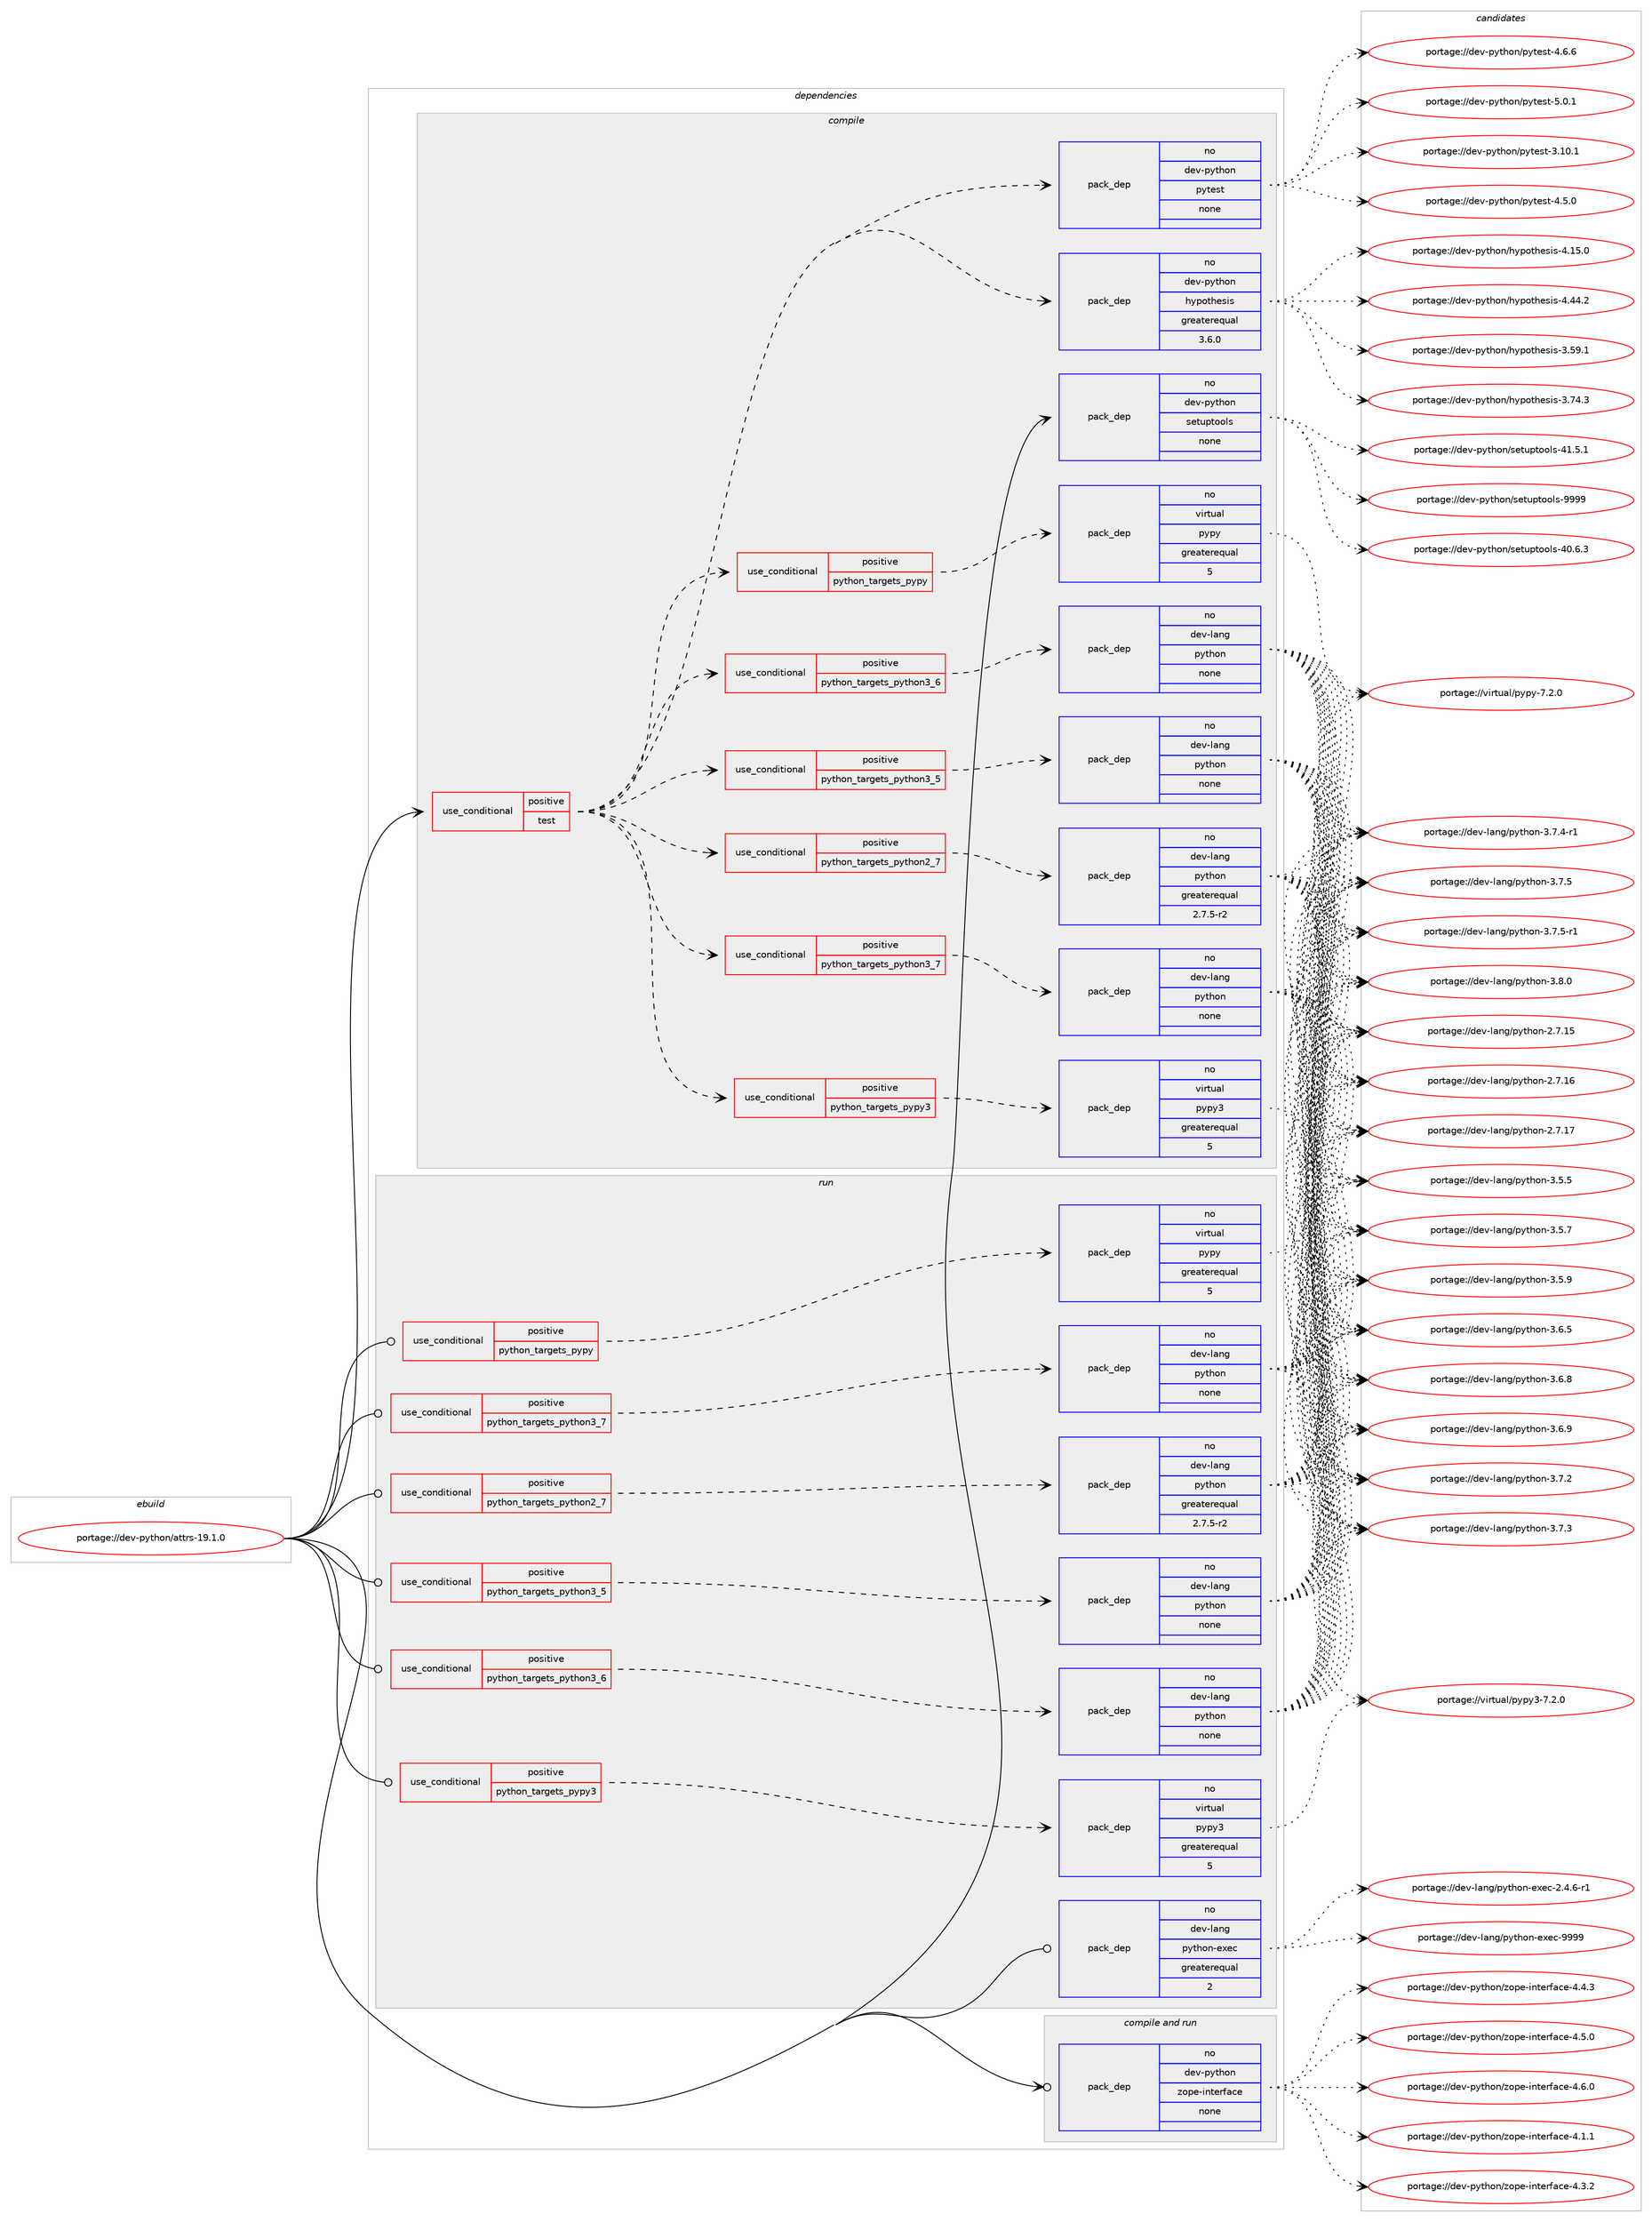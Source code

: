 digraph prolog {

# *************
# Graph options
# *************

newrank=true;
concentrate=true;
compound=true;
graph [rankdir=LR,fontname=Helvetica,fontsize=10,ranksep=1.5];#, ranksep=2.5, nodesep=0.2];
edge  [arrowhead=vee];
node  [fontname=Helvetica,fontsize=10];

# **********
# The ebuild
# **********

subgraph cluster_leftcol {
color=gray;
rank=same;
label=<<i>ebuild</i>>;
id [label="portage://dev-python/attrs-19.1.0", color=red, width=4, href="../dev-python/attrs-19.1.0.svg"];
}

# ****************
# The dependencies
# ****************

subgraph cluster_midcol {
color=gray;
label=<<i>dependencies</i>>;
subgraph cluster_compile {
fillcolor="#eeeeee";
style=filled;
label=<<i>compile</i>>;
subgraph cond25778 {
dependency130308 [label=<<TABLE BORDER="0" CELLBORDER="1" CELLSPACING="0" CELLPADDING="4"><TR><TD ROWSPAN="3" CELLPADDING="10">use_conditional</TD></TR><TR><TD>positive</TD></TR><TR><TD>test</TD></TR></TABLE>>, shape=none, color=red];
subgraph cond25779 {
dependency130309 [label=<<TABLE BORDER="0" CELLBORDER="1" CELLSPACING="0" CELLPADDING="4"><TR><TD ROWSPAN="3" CELLPADDING="10">use_conditional</TD></TR><TR><TD>positive</TD></TR><TR><TD>python_targets_pypy</TD></TR></TABLE>>, shape=none, color=red];
subgraph pack101225 {
dependency130310 [label=<<TABLE BORDER="0" CELLBORDER="1" CELLSPACING="0" CELLPADDING="4" WIDTH="220"><TR><TD ROWSPAN="6" CELLPADDING="30">pack_dep</TD></TR><TR><TD WIDTH="110">no</TD></TR><TR><TD>virtual</TD></TR><TR><TD>pypy</TD></TR><TR><TD>greaterequal</TD></TR><TR><TD>5</TD></TR></TABLE>>, shape=none, color=blue];
}
dependency130309:e -> dependency130310:w [weight=20,style="dashed",arrowhead="vee"];
}
dependency130308:e -> dependency130309:w [weight=20,style="dashed",arrowhead="vee"];
subgraph cond25780 {
dependency130311 [label=<<TABLE BORDER="0" CELLBORDER="1" CELLSPACING="0" CELLPADDING="4"><TR><TD ROWSPAN="3" CELLPADDING="10">use_conditional</TD></TR><TR><TD>positive</TD></TR><TR><TD>python_targets_pypy3</TD></TR></TABLE>>, shape=none, color=red];
subgraph pack101226 {
dependency130312 [label=<<TABLE BORDER="0" CELLBORDER="1" CELLSPACING="0" CELLPADDING="4" WIDTH="220"><TR><TD ROWSPAN="6" CELLPADDING="30">pack_dep</TD></TR><TR><TD WIDTH="110">no</TD></TR><TR><TD>virtual</TD></TR><TR><TD>pypy3</TD></TR><TR><TD>greaterequal</TD></TR><TR><TD>5</TD></TR></TABLE>>, shape=none, color=blue];
}
dependency130311:e -> dependency130312:w [weight=20,style="dashed",arrowhead="vee"];
}
dependency130308:e -> dependency130311:w [weight=20,style="dashed",arrowhead="vee"];
subgraph cond25781 {
dependency130313 [label=<<TABLE BORDER="0" CELLBORDER="1" CELLSPACING="0" CELLPADDING="4"><TR><TD ROWSPAN="3" CELLPADDING="10">use_conditional</TD></TR><TR><TD>positive</TD></TR><TR><TD>python_targets_python2_7</TD></TR></TABLE>>, shape=none, color=red];
subgraph pack101227 {
dependency130314 [label=<<TABLE BORDER="0" CELLBORDER="1" CELLSPACING="0" CELLPADDING="4" WIDTH="220"><TR><TD ROWSPAN="6" CELLPADDING="30">pack_dep</TD></TR><TR><TD WIDTH="110">no</TD></TR><TR><TD>dev-lang</TD></TR><TR><TD>python</TD></TR><TR><TD>greaterequal</TD></TR><TR><TD>2.7.5-r2</TD></TR></TABLE>>, shape=none, color=blue];
}
dependency130313:e -> dependency130314:w [weight=20,style="dashed",arrowhead="vee"];
}
dependency130308:e -> dependency130313:w [weight=20,style="dashed",arrowhead="vee"];
subgraph cond25782 {
dependency130315 [label=<<TABLE BORDER="0" CELLBORDER="1" CELLSPACING="0" CELLPADDING="4"><TR><TD ROWSPAN="3" CELLPADDING="10">use_conditional</TD></TR><TR><TD>positive</TD></TR><TR><TD>python_targets_python3_5</TD></TR></TABLE>>, shape=none, color=red];
subgraph pack101228 {
dependency130316 [label=<<TABLE BORDER="0" CELLBORDER="1" CELLSPACING="0" CELLPADDING="4" WIDTH="220"><TR><TD ROWSPAN="6" CELLPADDING="30">pack_dep</TD></TR><TR><TD WIDTH="110">no</TD></TR><TR><TD>dev-lang</TD></TR><TR><TD>python</TD></TR><TR><TD>none</TD></TR><TR><TD></TD></TR></TABLE>>, shape=none, color=blue];
}
dependency130315:e -> dependency130316:w [weight=20,style="dashed",arrowhead="vee"];
}
dependency130308:e -> dependency130315:w [weight=20,style="dashed",arrowhead="vee"];
subgraph cond25783 {
dependency130317 [label=<<TABLE BORDER="0" CELLBORDER="1" CELLSPACING="0" CELLPADDING="4"><TR><TD ROWSPAN="3" CELLPADDING="10">use_conditional</TD></TR><TR><TD>positive</TD></TR><TR><TD>python_targets_python3_6</TD></TR></TABLE>>, shape=none, color=red];
subgraph pack101229 {
dependency130318 [label=<<TABLE BORDER="0" CELLBORDER="1" CELLSPACING="0" CELLPADDING="4" WIDTH="220"><TR><TD ROWSPAN="6" CELLPADDING="30">pack_dep</TD></TR><TR><TD WIDTH="110">no</TD></TR><TR><TD>dev-lang</TD></TR><TR><TD>python</TD></TR><TR><TD>none</TD></TR><TR><TD></TD></TR></TABLE>>, shape=none, color=blue];
}
dependency130317:e -> dependency130318:w [weight=20,style="dashed",arrowhead="vee"];
}
dependency130308:e -> dependency130317:w [weight=20,style="dashed",arrowhead="vee"];
subgraph cond25784 {
dependency130319 [label=<<TABLE BORDER="0" CELLBORDER="1" CELLSPACING="0" CELLPADDING="4"><TR><TD ROWSPAN="3" CELLPADDING="10">use_conditional</TD></TR><TR><TD>positive</TD></TR><TR><TD>python_targets_python3_7</TD></TR></TABLE>>, shape=none, color=red];
subgraph pack101230 {
dependency130320 [label=<<TABLE BORDER="0" CELLBORDER="1" CELLSPACING="0" CELLPADDING="4" WIDTH="220"><TR><TD ROWSPAN="6" CELLPADDING="30">pack_dep</TD></TR><TR><TD WIDTH="110">no</TD></TR><TR><TD>dev-lang</TD></TR><TR><TD>python</TD></TR><TR><TD>none</TD></TR><TR><TD></TD></TR></TABLE>>, shape=none, color=blue];
}
dependency130319:e -> dependency130320:w [weight=20,style="dashed",arrowhead="vee"];
}
dependency130308:e -> dependency130319:w [weight=20,style="dashed",arrowhead="vee"];
subgraph pack101231 {
dependency130321 [label=<<TABLE BORDER="0" CELLBORDER="1" CELLSPACING="0" CELLPADDING="4" WIDTH="220"><TR><TD ROWSPAN="6" CELLPADDING="30">pack_dep</TD></TR><TR><TD WIDTH="110">no</TD></TR><TR><TD>dev-python</TD></TR><TR><TD>hypothesis</TD></TR><TR><TD>greaterequal</TD></TR><TR><TD>3.6.0</TD></TR></TABLE>>, shape=none, color=blue];
}
dependency130308:e -> dependency130321:w [weight=20,style="dashed",arrowhead="vee"];
subgraph pack101232 {
dependency130322 [label=<<TABLE BORDER="0" CELLBORDER="1" CELLSPACING="0" CELLPADDING="4" WIDTH="220"><TR><TD ROWSPAN="6" CELLPADDING="30">pack_dep</TD></TR><TR><TD WIDTH="110">no</TD></TR><TR><TD>dev-python</TD></TR><TR><TD>pytest</TD></TR><TR><TD>none</TD></TR><TR><TD></TD></TR></TABLE>>, shape=none, color=blue];
}
dependency130308:e -> dependency130322:w [weight=20,style="dashed",arrowhead="vee"];
}
id:e -> dependency130308:w [weight=20,style="solid",arrowhead="vee"];
subgraph pack101233 {
dependency130323 [label=<<TABLE BORDER="0" CELLBORDER="1" CELLSPACING="0" CELLPADDING="4" WIDTH="220"><TR><TD ROWSPAN="6" CELLPADDING="30">pack_dep</TD></TR><TR><TD WIDTH="110">no</TD></TR><TR><TD>dev-python</TD></TR><TR><TD>setuptools</TD></TR><TR><TD>none</TD></TR><TR><TD></TD></TR></TABLE>>, shape=none, color=blue];
}
id:e -> dependency130323:w [weight=20,style="solid",arrowhead="vee"];
}
subgraph cluster_compileandrun {
fillcolor="#eeeeee";
style=filled;
label=<<i>compile and run</i>>;
subgraph pack101234 {
dependency130324 [label=<<TABLE BORDER="0" CELLBORDER="1" CELLSPACING="0" CELLPADDING="4" WIDTH="220"><TR><TD ROWSPAN="6" CELLPADDING="30">pack_dep</TD></TR><TR><TD WIDTH="110">no</TD></TR><TR><TD>dev-python</TD></TR><TR><TD>zope-interface</TD></TR><TR><TD>none</TD></TR><TR><TD></TD></TR></TABLE>>, shape=none, color=blue];
}
id:e -> dependency130324:w [weight=20,style="solid",arrowhead="odotvee"];
}
subgraph cluster_run {
fillcolor="#eeeeee";
style=filled;
label=<<i>run</i>>;
subgraph cond25785 {
dependency130325 [label=<<TABLE BORDER="0" CELLBORDER="1" CELLSPACING="0" CELLPADDING="4"><TR><TD ROWSPAN="3" CELLPADDING="10">use_conditional</TD></TR><TR><TD>positive</TD></TR><TR><TD>python_targets_pypy</TD></TR></TABLE>>, shape=none, color=red];
subgraph pack101235 {
dependency130326 [label=<<TABLE BORDER="0" CELLBORDER="1" CELLSPACING="0" CELLPADDING="4" WIDTH="220"><TR><TD ROWSPAN="6" CELLPADDING="30">pack_dep</TD></TR><TR><TD WIDTH="110">no</TD></TR><TR><TD>virtual</TD></TR><TR><TD>pypy</TD></TR><TR><TD>greaterequal</TD></TR><TR><TD>5</TD></TR></TABLE>>, shape=none, color=blue];
}
dependency130325:e -> dependency130326:w [weight=20,style="dashed",arrowhead="vee"];
}
id:e -> dependency130325:w [weight=20,style="solid",arrowhead="odot"];
subgraph cond25786 {
dependency130327 [label=<<TABLE BORDER="0" CELLBORDER="1" CELLSPACING="0" CELLPADDING="4"><TR><TD ROWSPAN="3" CELLPADDING="10">use_conditional</TD></TR><TR><TD>positive</TD></TR><TR><TD>python_targets_pypy3</TD></TR></TABLE>>, shape=none, color=red];
subgraph pack101236 {
dependency130328 [label=<<TABLE BORDER="0" CELLBORDER="1" CELLSPACING="0" CELLPADDING="4" WIDTH="220"><TR><TD ROWSPAN="6" CELLPADDING="30">pack_dep</TD></TR><TR><TD WIDTH="110">no</TD></TR><TR><TD>virtual</TD></TR><TR><TD>pypy3</TD></TR><TR><TD>greaterequal</TD></TR><TR><TD>5</TD></TR></TABLE>>, shape=none, color=blue];
}
dependency130327:e -> dependency130328:w [weight=20,style="dashed",arrowhead="vee"];
}
id:e -> dependency130327:w [weight=20,style="solid",arrowhead="odot"];
subgraph cond25787 {
dependency130329 [label=<<TABLE BORDER="0" CELLBORDER="1" CELLSPACING="0" CELLPADDING="4"><TR><TD ROWSPAN="3" CELLPADDING="10">use_conditional</TD></TR><TR><TD>positive</TD></TR><TR><TD>python_targets_python2_7</TD></TR></TABLE>>, shape=none, color=red];
subgraph pack101237 {
dependency130330 [label=<<TABLE BORDER="0" CELLBORDER="1" CELLSPACING="0" CELLPADDING="4" WIDTH="220"><TR><TD ROWSPAN="6" CELLPADDING="30">pack_dep</TD></TR><TR><TD WIDTH="110">no</TD></TR><TR><TD>dev-lang</TD></TR><TR><TD>python</TD></TR><TR><TD>greaterequal</TD></TR><TR><TD>2.7.5-r2</TD></TR></TABLE>>, shape=none, color=blue];
}
dependency130329:e -> dependency130330:w [weight=20,style="dashed",arrowhead="vee"];
}
id:e -> dependency130329:w [weight=20,style="solid",arrowhead="odot"];
subgraph cond25788 {
dependency130331 [label=<<TABLE BORDER="0" CELLBORDER="1" CELLSPACING="0" CELLPADDING="4"><TR><TD ROWSPAN="3" CELLPADDING="10">use_conditional</TD></TR><TR><TD>positive</TD></TR><TR><TD>python_targets_python3_5</TD></TR></TABLE>>, shape=none, color=red];
subgraph pack101238 {
dependency130332 [label=<<TABLE BORDER="0" CELLBORDER="1" CELLSPACING="0" CELLPADDING="4" WIDTH="220"><TR><TD ROWSPAN="6" CELLPADDING="30">pack_dep</TD></TR><TR><TD WIDTH="110">no</TD></TR><TR><TD>dev-lang</TD></TR><TR><TD>python</TD></TR><TR><TD>none</TD></TR><TR><TD></TD></TR></TABLE>>, shape=none, color=blue];
}
dependency130331:e -> dependency130332:w [weight=20,style="dashed",arrowhead="vee"];
}
id:e -> dependency130331:w [weight=20,style="solid",arrowhead="odot"];
subgraph cond25789 {
dependency130333 [label=<<TABLE BORDER="0" CELLBORDER="1" CELLSPACING="0" CELLPADDING="4"><TR><TD ROWSPAN="3" CELLPADDING="10">use_conditional</TD></TR><TR><TD>positive</TD></TR><TR><TD>python_targets_python3_6</TD></TR></TABLE>>, shape=none, color=red];
subgraph pack101239 {
dependency130334 [label=<<TABLE BORDER="0" CELLBORDER="1" CELLSPACING="0" CELLPADDING="4" WIDTH="220"><TR><TD ROWSPAN="6" CELLPADDING="30">pack_dep</TD></TR><TR><TD WIDTH="110">no</TD></TR><TR><TD>dev-lang</TD></TR><TR><TD>python</TD></TR><TR><TD>none</TD></TR><TR><TD></TD></TR></TABLE>>, shape=none, color=blue];
}
dependency130333:e -> dependency130334:w [weight=20,style="dashed",arrowhead="vee"];
}
id:e -> dependency130333:w [weight=20,style="solid",arrowhead="odot"];
subgraph cond25790 {
dependency130335 [label=<<TABLE BORDER="0" CELLBORDER="1" CELLSPACING="0" CELLPADDING="4"><TR><TD ROWSPAN="3" CELLPADDING="10">use_conditional</TD></TR><TR><TD>positive</TD></TR><TR><TD>python_targets_python3_7</TD></TR></TABLE>>, shape=none, color=red];
subgraph pack101240 {
dependency130336 [label=<<TABLE BORDER="0" CELLBORDER="1" CELLSPACING="0" CELLPADDING="4" WIDTH="220"><TR><TD ROWSPAN="6" CELLPADDING="30">pack_dep</TD></TR><TR><TD WIDTH="110">no</TD></TR><TR><TD>dev-lang</TD></TR><TR><TD>python</TD></TR><TR><TD>none</TD></TR><TR><TD></TD></TR></TABLE>>, shape=none, color=blue];
}
dependency130335:e -> dependency130336:w [weight=20,style="dashed",arrowhead="vee"];
}
id:e -> dependency130335:w [weight=20,style="solid",arrowhead="odot"];
subgraph pack101241 {
dependency130337 [label=<<TABLE BORDER="0" CELLBORDER="1" CELLSPACING="0" CELLPADDING="4" WIDTH="220"><TR><TD ROWSPAN="6" CELLPADDING="30">pack_dep</TD></TR><TR><TD WIDTH="110">no</TD></TR><TR><TD>dev-lang</TD></TR><TR><TD>python-exec</TD></TR><TR><TD>greaterequal</TD></TR><TR><TD>2</TD></TR></TABLE>>, shape=none, color=blue];
}
id:e -> dependency130337:w [weight=20,style="solid",arrowhead="odot"];
}
}

# **************
# The candidates
# **************

subgraph cluster_choices {
rank=same;
color=gray;
label=<<i>candidates</i>>;

subgraph choice101225 {
color=black;
nodesep=1;
choiceportage1181051141161179710847112121112121455546504648 [label="portage://virtual/pypy-7.2.0", color=red, width=4,href="../virtual/pypy-7.2.0.svg"];
dependency130310:e -> choiceportage1181051141161179710847112121112121455546504648:w [style=dotted,weight="100"];
}
subgraph choice101226 {
color=black;
nodesep=1;
choiceportage118105114116117971084711212111212151455546504648 [label="portage://virtual/pypy3-7.2.0", color=red, width=4,href="../virtual/pypy3-7.2.0.svg"];
dependency130312:e -> choiceportage118105114116117971084711212111212151455546504648:w [style=dotted,weight="100"];
}
subgraph choice101227 {
color=black;
nodesep=1;
choiceportage10010111845108971101034711212111610411111045504655464953 [label="portage://dev-lang/python-2.7.15", color=red, width=4,href="../dev-lang/python-2.7.15.svg"];
choiceportage10010111845108971101034711212111610411111045504655464954 [label="portage://dev-lang/python-2.7.16", color=red, width=4,href="../dev-lang/python-2.7.16.svg"];
choiceportage10010111845108971101034711212111610411111045504655464955 [label="portage://dev-lang/python-2.7.17", color=red, width=4,href="../dev-lang/python-2.7.17.svg"];
choiceportage100101118451089711010347112121116104111110455146534653 [label="portage://dev-lang/python-3.5.5", color=red, width=4,href="../dev-lang/python-3.5.5.svg"];
choiceportage100101118451089711010347112121116104111110455146534655 [label="portage://dev-lang/python-3.5.7", color=red, width=4,href="../dev-lang/python-3.5.7.svg"];
choiceportage100101118451089711010347112121116104111110455146534657 [label="portage://dev-lang/python-3.5.9", color=red, width=4,href="../dev-lang/python-3.5.9.svg"];
choiceportage100101118451089711010347112121116104111110455146544653 [label="portage://dev-lang/python-3.6.5", color=red, width=4,href="../dev-lang/python-3.6.5.svg"];
choiceportage100101118451089711010347112121116104111110455146544656 [label="portage://dev-lang/python-3.6.8", color=red, width=4,href="../dev-lang/python-3.6.8.svg"];
choiceportage100101118451089711010347112121116104111110455146544657 [label="portage://dev-lang/python-3.6.9", color=red, width=4,href="../dev-lang/python-3.6.9.svg"];
choiceportage100101118451089711010347112121116104111110455146554650 [label="portage://dev-lang/python-3.7.2", color=red, width=4,href="../dev-lang/python-3.7.2.svg"];
choiceportage100101118451089711010347112121116104111110455146554651 [label="portage://dev-lang/python-3.7.3", color=red, width=4,href="../dev-lang/python-3.7.3.svg"];
choiceportage1001011184510897110103471121211161041111104551465546524511449 [label="portage://dev-lang/python-3.7.4-r1", color=red, width=4,href="../dev-lang/python-3.7.4-r1.svg"];
choiceportage100101118451089711010347112121116104111110455146554653 [label="portage://dev-lang/python-3.7.5", color=red, width=4,href="../dev-lang/python-3.7.5.svg"];
choiceportage1001011184510897110103471121211161041111104551465546534511449 [label="portage://dev-lang/python-3.7.5-r1", color=red, width=4,href="../dev-lang/python-3.7.5-r1.svg"];
choiceportage100101118451089711010347112121116104111110455146564648 [label="portage://dev-lang/python-3.8.0", color=red, width=4,href="../dev-lang/python-3.8.0.svg"];
dependency130314:e -> choiceportage10010111845108971101034711212111610411111045504655464953:w [style=dotted,weight="100"];
dependency130314:e -> choiceportage10010111845108971101034711212111610411111045504655464954:w [style=dotted,weight="100"];
dependency130314:e -> choiceportage10010111845108971101034711212111610411111045504655464955:w [style=dotted,weight="100"];
dependency130314:e -> choiceportage100101118451089711010347112121116104111110455146534653:w [style=dotted,weight="100"];
dependency130314:e -> choiceportage100101118451089711010347112121116104111110455146534655:w [style=dotted,weight="100"];
dependency130314:e -> choiceportage100101118451089711010347112121116104111110455146534657:w [style=dotted,weight="100"];
dependency130314:e -> choiceportage100101118451089711010347112121116104111110455146544653:w [style=dotted,weight="100"];
dependency130314:e -> choiceportage100101118451089711010347112121116104111110455146544656:w [style=dotted,weight="100"];
dependency130314:e -> choiceportage100101118451089711010347112121116104111110455146544657:w [style=dotted,weight="100"];
dependency130314:e -> choiceportage100101118451089711010347112121116104111110455146554650:w [style=dotted,weight="100"];
dependency130314:e -> choiceportage100101118451089711010347112121116104111110455146554651:w [style=dotted,weight="100"];
dependency130314:e -> choiceportage1001011184510897110103471121211161041111104551465546524511449:w [style=dotted,weight="100"];
dependency130314:e -> choiceportage100101118451089711010347112121116104111110455146554653:w [style=dotted,weight="100"];
dependency130314:e -> choiceportage1001011184510897110103471121211161041111104551465546534511449:w [style=dotted,weight="100"];
dependency130314:e -> choiceportage100101118451089711010347112121116104111110455146564648:w [style=dotted,weight="100"];
}
subgraph choice101228 {
color=black;
nodesep=1;
choiceportage10010111845108971101034711212111610411111045504655464953 [label="portage://dev-lang/python-2.7.15", color=red, width=4,href="../dev-lang/python-2.7.15.svg"];
choiceportage10010111845108971101034711212111610411111045504655464954 [label="portage://dev-lang/python-2.7.16", color=red, width=4,href="../dev-lang/python-2.7.16.svg"];
choiceportage10010111845108971101034711212111610411111045504655464955 [label="portage://dev-lang/python-2.7.17", color=red, width=4,href="../dev-lang/python-2.7.17.svg"];
choiceportage100101118451089711010347112121116104111110455146534653 [label="portage://dev-lang/python-3.5.5", color=red, width=4,href="../dev-lang/python-3.5.5.svg"];
choiceportage100101118451089711010347112121116104111110455146534655 [label="portage://dev-lang/python-3.5.7", color=red, width=4,href="../dev-lang/python-3.5.7.svg"];
choiceportage100101118451089711010347112121116104111110455146534657 [label="portage://dev-lang/python-3.5.9", color=red, width=4,href="../dev-lang/python-3.5.9.svg"];
choiceportage100101118451089711010347112121116104111110455146544653 [label="portage://dev-lang/python-3.6.5", color=red, width=4,href="../dev-lang/python-3.6.5.svg"];
choiceportage100101118451089711010347112121116104111110455146544656 [label="portage://dev-lang/python-3.6.8", color=red, width=4,href="../dev-lang/python-3.6.8.svg"];
choiceportage100101118451089711010347112121116104111110455146544657 [label="portage://dev-lang/python-3.6.9", color=red, width=4,href="../dev-lang/python-3.6.9.svg"];
choiceportage100101118451089711010347112121116104111110455146554650 [label="portage://dev-lang/python-3.7.2", color=red, width=4,href="../dev-lang/python-3.7.2.svg"];
choiceportage100101118451089711010347112121116104111110455146554651 [label="portage://dev-lang/python-3.7.3", color=red, width=4,href="../dev-lang/python-3.7.3.svg"];
choiceportage1001011184510897110103471121211161041111104551465546524511449 [label="portage://dev-lang/python-3.7.4-r1", color=red, width=4,href="../dev-lang/python-3.7.4-r1.svg"];
choiceportage100101118451089711010347112121116104111110455146554653 [label="portage://dev-lang/python-3.7.5", color=red, width=4,href="../dev-lang/python-3.7.5.svg"];
choiceportage1001011184510897110103471121211161041111104551465546534511449 [label="portage://dev-lang/python-3.7.5-r1", color=red, width=4,href="../dev-lang/python-3.7.5-r1.svg"];
choiceportage100101118451089711010347112121116104111110455146564648 [label="portage://dev-lang/python-3.8.0", color=red, width=4,href="../dev-lang/python-3.8.0.svg"];
dependency130316:e -> choiceportage10010111845108971101034711212111610411111045504655464953:w [style=dotted,weight="100"];
dependency130316:e -> choiceportage10010111845108971101034711212111610411111045504655464954:w [style=dotted,weight="100"];
dependency130316:e -> choiceportage10010111845108971101034711212111610411111045504655464955:w [style=dotted,weight="100"];
dependency130316:e -> choiceportage100101118451089711010347112121116104111110455146534653:w [style=dotted,weight="100"];
dependency130316:e -> choiceportage100101118451089711010347112121116104111110455146534655:w [style=dotted,weight="100"];
dependency130316:e -> choiceportage100101118451089711010347112121116104111110455146534657:w [style=dotted,weight="100"];
dependency130316:e -> choiceportage100101118451089711010347112121116104111110455146544653:w [style=dotted,weight="100"];
dependency130316:e -> choiceportage100101118451089711010347112121116104111110455146544656:w [style=dotted,weight="100"];
dependency130316:e -> choiceportage100101118451089711010347112121116104111110455146544657:w [style=dotted,weight="100"];
dependency130316:e -> choiceportage100101118451089711010347112121116104111110455146554650:w [style=dotted,weight="100"];
dependency130316:e -> choiceportage100101118451089711010347112121116104111110455146554651:w [style=dotted,weight="100"];
dependency130316:e -> choiceportage1001011184510897110103471121211161041111104551465546524511449:w [style=dotted,weight="100"];
dependency130316:e -> choiceportage100101118451089711010347112121116104111110455146554653:w [style=dotted,weight="100"];
dependency130316:e -> choiceportage1001011184510897110103471121211161041111104551465546534511449:w [style=dotted,weight="100"];
dependency130316:e -> choiceportage100101118451089711010347112121116104111110455146564648:w [style=dotted,weight="100"];
}
subgraph choice101229 {
color=black;
nodesep=1;
choiceportage10010111845108971101034711212111610411111045504655464953 [label="portage://dev-lang/python-2.7.15", color=red, width=4,href="../dev-lang/python-2.7.15.svg"];
choiceportage10010111845108971101034711212111610411111045504655464954 [label="portage://dev-lang/python-2.7.16", color=red, width=4,href="../dev-lang/python-2.7.16.svg"];
choiceportage10010111845108971101034711212111610411111045504655464955 [label="portage://dev-lang/python-2.7.17", color=red, width=4,href="../dev-lang/python-2.7.17.svg"];
choiceportage100101118451089711010347112121116104111110455146534653 [label="portage://dev-lang/python-3.5.5", color=red, width=4,href="../dev-lang/python-3.5.5.svg"];
choiceportage100101118451089711010347112121116104111110455146534655 [label="portage://dev-lang/python-3.5.7", color=red, width=4,href="../dev-lang/python-3.5.7.svg"];
choiceportage100101118451089711010347112121116104111110455146534657 [label="portage://dev-lang/python-3.5.9", color=red, width=4,href="../dev-lang/python-3.5.9.svg"];
choiceportage100101118451089711010347112121116104111110455146544653 [label="portage://dev-lang/python-3.6.5", color=red, width=4,href="../dev-lang/python-3.6.5.svg"];
choiceportage100101118451089711010347112121116104111110455146544656 [label="portage://dev-lang/python-3.6.8", color=red, width=4,href="../dev-lang/python-3.6.8.svg"];
choiceportage100101118451089711010347112121116104111110455146544657 [label="portage://dev-lang/python-3.6.9", color=red, width=4,href="../dev-lang/python-3.6.9.svg"];
choiceportage100101118451089711010347112121116104111110455146554650 [label="portage://dev-lang/python-3.7.2", color=red, width=4,href="../dev-lang/python-3.7.2.svg"];
choiceportage100101118451089711010347112121116104111110455146554651 [label="portage://dev-lang/python-3.7.3", color=red, width=4,href="../dev-lang/python-3.7.3.svg"];
choiceportage1001011184510897110103471121211161041111104551465546524511449 [label="portage://dev-lang/python-3.7.4-r1", color=red, width=4,href="../dev-lang/python-3.7.4-r1.svg"];
choiceportage100101118451089711010347112121116104111110455146554653 [label="portage://dev-lang/python-3.7.5", color=red, width=4,href="../dev-lang/python-3.7.5.svg"];
choiceportage1001011184510897110103471121211161041111104551465546534511449 [label="portage://dev-lang/python-3.7.5-r1", color=red, width=4,href="../dev-lang/python-3.7.5-r1.svg"];
choiceportage100101118451089711010347112121116104111110455146564648 [label="portage://dev-lang/python-3.8.0", color=red, width=4,href="../dev-lang/python-3.8.0.svg"];
dependency130318:e -> choiceportage10010111845108971101034711212111610411111045504655464953:w [style=dotted,weight="100"];
dependency130318:e -> choiceportage10010111845108971101034711212111610411111045504655464954:w [style=dotted,weight="100"];
dependency130318:e -> choiceportage10010111845108971101034711212111610411111045504655464955:w [style=dotted,weight="100"];
dependency130318:e -> choiceportage100101118451089711010347112121116104111110455146534653:w [style=dotted,weight="100"];
dependency130318:e -> choiceportage100101118451089711010347112121116104111110455146534655:w [style=dotted,weight="100"];
dependency130318:e -> choiceportage100101118451089711010347112121116104111110455146534657:w [style=dotted,weight="100"];
dependency130318:e -> choiceportage100101118451089711010347112121116104111110455146544653:w [style=dotted,weight="100"];
dependency130318:e -> choiceportage100101118451089711010347112121116104111110455146544656:w [style=dotted,weight="100"];
dependency130318:e -> choiceportage100101118451089711010347112121116104111110455146544657:w [style=dotted,weight="100"];
dependency130318:e -> choiceportage100101118451089711010347112121116104111110455146554650:w [style=dotted,weight="100"];
dependency130318:e -> choiceportage100101118451089711010347112121116104111110455146554651:w [style=dotted,weight="100"];
dependency130318:e -> choiceportage1001011184510897110103471121211161041111104551465546524511449:w [style=dotted,weight="100"];
dependency130318:e -> choiceportage100101118451089711010347112121116104111110455146554653:w [style=dotted,weight="100"];
dependency130318:e -> choiceportage1001011184510897110103471121211161041111104551465546534511449:w [style=dotted,weight="100"];
dependency130318:e -> choiceportage100101118451089711010347112121116104111110455146564648:w [style=dotted,weight="100"];
}
subgraph choice101230 {
color=black;
nodesep=1;
choiceportage10010111845108971101034711212111610411111045504655464953 [label="portage://dev-lang/python-2.7.15", color=red, width=4,href="../dev-lang/python-2.7.15.svg"];
choiceportage10010111845108971101034711212111610411111045504655464954 [label="portage://dev-lang/python-2.7.16", color=red, width=4,href="../dev-lang/python-2.7.16.svg"];
choiceportage10010111845108971101034711212111610411111045504655464955 [label="portage://dev-lang/python-2.7.17", color=red, width=4,href="../dev-lang/python-2.7.17.svg"];
choiceportage100101118451089711010347112121116104111110455146534653 [label="portage://dev-lang/python-3.5.5", color=red, width=4,href="../dev-lang/python-3.5.5.svg"];
choiceportage100101118451089711010347112121116104111110455146534655 [label="portage://dev-lang/python-3.5.7", color=red, width=4,href="../dev-lang/python-3.5.7.svg"];
choiceportage100101118451089711010347112121116104111110455146534657 [label="portage://dev-lang/python-3.5.9", color=red, width=4,href="../dev-lang/python-3.5.9.svg"];
choiceportage100101118451089711010347112121116104111110455146544653 [label="portage://dev-lang/python-3.6.5", color=red, width=4,href="../dev-lang/python-3.6.5.svg"];
choiceportage100101118451089711010347112121116104111110455146544656 [label="portage://dev-lang/python-3.6.8", color=red, width=4,href="../dev-lang/python-3.6.8.svg"];
choiceportage100101118451089711010347112121116104111110455146544657 [label="portage://dev-lang/python-3.6.9", color=red, width=4,href="../dev-lang/python-3.6.9.svg"];
choiceportage100101118451089711010347112121116104111110455146554650 [label="portage://dev-lang/python-3.7.2", color=red, width=4,href="../dev-lang/python-3.7.2.svg"];
choiceportage100101118451089711010347112121116104111110455146554651 [label="portage://dev-lang/python-3.7.3", color=red, width=4,href="../dev-lang/python-3.7.3.svg"];
choiceportage1001011184510897110103471121211161041111104551465546524511449 [label="portage://dev-lang/python-3.7.4-r1", color=red, width=4,href="../dev-lang/python-3.7.4-r1.svg"];
choiceportage100101118451089711010347112121116104111110455146554653 [label="portage://dev-lang/python-3.7.5", color=red, width=4,href="../dev-lang/python-3.7.5.svg"];
choiceportage1001011184510897110103471121211161041111104551465546534511449 [label="portage://dev-lang/python-3.7.5-r1", color=red, width=4,href="../dev-lang/python-3.7.5-r1.svg"];
choiceportage100101118451089711010347112121116104111110455146564648 [label="portage://dev-lang/python-3.8.0", color=red, width=4,href="../dev-lang/python-3.8.0.svg"];
dependency130320:e -> choiceportage10010111845108971101034711212111610411111045504655464953:w [style=dotted,weight="100"];
dependency130320:e -> choiceportage10010111845108971101034711212111610411111045504655464954:w [style=dotted,weight="100"];
dependency130320:e -> choiceportage10010111845108971101034711212111610411111045504655464955:w [style=dotted,weight="100"];
dependency130320:e -> choiceportage100101118451089711010347112121116104111110455146534653:w [style=dotted,weight="100"];
dependency130320:e -> choiceportage100101118451089711010347112121116104111110455146534655:w [style=dotted,weight="100"];
dependency130320:e -> choiceportage100101118451089711010347112121116104111110455146534657:w [style=dotted,weight="100"];
dependency130320:e -> choiceportage100101118451089711010347112121116104111110455146544653:w [style=dotted,weight="100"];
dependency130320:e -> choiceportage100101118451089711010347112121116104111110455146544656:w [style=dotted,weight="100"];
dependency130320:e -> choiceportage100101118451089711010347112121116104111110455146544657:w [style=dotted,weight="100"];
dependency130320:e -> choiceportage100101118451089711010347112121116104111110455146554650:w [style=dotted,weight="100"];
dependency130320:e -> choiceportage100101118451089711010347112121116104111110455146554651:w [style=dotted,weight="100"];
dependency130320:e -> choiceportage1001011184510897110103471121211161041111104551465546524511449:w [style=dotted,weight="100"];
dependency130320:e -> choiceportage100101118451089711010347112121116104111110455146554653:w [style=dotted,weight="100"];
dependency130320:e -> choiceportage1001011184510897110103471121211161041111104551465546534511449:w [style=dotted,weight="100"];
dependency130320:e -> choiceportage100101118451089711010347112121116104111110455146564648:w [style=dotted,weight="100"];
}
subgraph choice101231 {
color=black;
nodesep=1;
choiceportage100101118451121211161041111104710412111211111610410111510511545514653574649 [label="portage://dev-python/hypothesis-3.59.1", color=red, width=4,href="../dev-python/hypothesis-3.59.1.svg"];
choiceportage100101118451121211161041111104710412111211111610410111510511545514655524651 [label="portage://dev-python/hypothesis-3.74.3", color=red, width=4,href="../dev-python/hypothesis-3.74.3.svg"];
choiceportage100101118451121211161041111104710412111211111610410111510511545524649534648 [label="portage://dev-python/hypothesis-4.15.0", color=red, width=4,href="../dev-python/hypothesis-4.15.0.svg"];
choiceportage100101118451121211161041111104710412111211111610410111510511545524652524650 [label="portage://dev-python/hypothesis-4.44.2", color=red, width=4,href="../dev-python/hypothesis-4.44.2.svg"];
dependency130321:e -> choiceportage100101118451121211161041111104710412111211111610410111510511545514653574649:w [style=dotted,weight="100"];
dependency130321:e -> choiceportage100101118451121211161041111104710412111211111610410111510511545514655524651:w [style=dotted,weight="100"];
dependency130321:e -> choiceportage100101118451121211161041111104710412111211111610410111510511545524649534648:w [style=dotted,weight="100"];
dependency130321:e -> choiceportage100101118451121211161041111104710412111211111610410111510511545524652524650:w [style=dotted,weight="100"];
}
subgraph choice101232 {
color=black;
nodesep=1;
choiceportage100101118451121211161041111104711212111610111511645514649484649 [label="portage://dev-python/pytest-3.10.1", color=red, width=4,href="../dev-python/pytest-3.10.1.svg"];
choiceportage1001011184511212111610411111047112121116101115116455246534648 [label="portage://dev-python/pytest-4.5.0", color=red, width=4,href="../dev-python/pytest-4.5.0.svg"];
choiceportage1001011184511212111610411111047112121116101115116455246544654 [label="portage://dev-python/pytest-4.6.6", color=red, width=4,href="../dev-python/pytest-4.6.6.svg"];
choiceportage1001011184511212111610411111047112121116101115116455346484649 [label="portage://dev-python/pytest-5.0.1", color=red, width=4,href="../dev-python/pytest-5.0.1.svg"];
dependency130322:e -> choiceportage100101118451121211161041111104711212111610111511645514649484649:w [style=dotted,weight="100"];
dependency130322:e -> choiceportage1001011184511212111610411111047112121116101115116455246534648:w [style=dotted,weight="100"];
dependency130322:e -> choiceportage1001011184511212111610411111047112121116101115116455246544654:w [style=dotted,weight="100"];
dependency130322:e -> choiceportage1001011184511212111610411111047112121116101115116455346484649:w [style=dotted,weight="100"];
}
subgraph choice101233 {
color=black;
nodesep=1;
choiceportage100101118451121211161041111104711510111611711211611111110811545524846544651 [label="portage://dev-python/setuptools-40.6.3", color=red, width=4,href="../dev-python/setuptools-40.6.3.svg"];
choiceportage100101118451121211161041111104711510111611711211611111110811545524946534649 [label="portage://dev-python/setuptools-41.5.1", color=red, width=4,href="../dev-python/setuptools-41.5.1.svg"];
choiceportage10010111845112121116104111110471151011161171121161111111081154557575757 [label="portage://dev-python/setuptools-9999", color=red, width=4,href="../dev-python/setuptools-9999.svg"];
dependency130323:e -> choiceportage100101118451121211161041111104711510111611711211611111110811545524846544651:w [style=dotted,weight="100"];
dependency130323:e -> choiceportage100101118451121211161041111104711510111611711211611111110811545524946534649:w [style=dotted,weight="100"];
dependency130323:e -> choiceportage10010111845112121116104111110471151011161171121161111111081154557575757:w [style=dotted,weight="100"];
}
subgraph choice101234 {
color=black;
nodesep=1;
choiceportage1001011184511212111610411111047122111112101451051101161011141029799101455246494649 [label="portage://dev-python/zope-interface-4.1.1", color=red, width=4,href="../dev-python/zope-interface-4.1.1.svg"];
choiceportage1001011184511212111610411111047122111112101451051101161011141029799101455246514650 [label="portage://dev-python/zope-interface-4.3.2", color=red, width=4,href="../dev-python/zope-interface-4.3.2.svg"];
choiceportage1001011184511212111610411111047122111112101451051101161011141029799101455246524651 [label="portage://dev-python/zope-interface-4.4.3", color=red, width=4,href="../dev-python/zope-interface-4.4.3.svg"];
choiceportage1001011184511212111610411111047122111112101451051101161011141029799101455246534648 [label="portage://dev-python/zope-interface-4.5.0", color=red, width=4,href="../dev-python/zope-interface-4.5.0.svg"];
choiceportage1001011184511212111610411111047122111112101451051101161011141029799101455246544648 [label="portage://dev-python/zope-interface-4.6.0", color=red, width=4,href="../dev-python/zope-interface-4.6.0.svg"];
dependency130324:e -> choiceportage1001011184511212111610411111047122111112101451051101161011141029799101455246494649:w [style=dotted,weight="100"];
dependency130324:e -> choiceportage1001011184511212111610411111047122111112101451051101161011141029799101455246514650:w [style=dotted,weight="100"];
dependency130324:e -> choiceportage1001011184511212111610411111047122111112101451051101161011141029799101455246524651:w [style=dotted,weight="100"];
dependency130324:e -> choiceportage1001011184511212111610411111047122111112101451051101161011141029799101455246534648:w [style=dotted,weight="100"];
dependency130324:e -> choiceportage1001011184511212111610411111047122111112101451051101161011141029799101455246544648:w [style=dotted,weight="100"];
}
subgraph choice101235 {
color=black;
nodesep=1;
choiceportage1181051141161179710847112121112121455546504648 [label="portage://virtual/pypy-7.2.0", color=red, width=4,href="../virtual/pypy-7.2.0.svg"];
dependency130326:e -> choiceportage1181051141161179710847112121112121455546504648:w [style=dotted,weight="100"];
}
subgraph choice101236 {
color=black;
nodesep=1;
choiceportage118105114116117971084711212111212151455546504648 [label="portage://virtual/pypy3-7.2.0", color=red, width=4,href="../virtual/pypy3-7.2.0.svg"];
dependency130328:e -> choiceportage118105114116117971084711212111212151455546504648:w [style=dotted,weight="100"];
}
subgraph choice101237 {
color=black;
nodesep=1;
choiceportage10010111845108971101034711212111610411111045504655464953 [label="portage://dev-lang/python-2.7.15", color=red, width=4,href="../dev-lang/python-2.7.15.svg"];
choiceportage10010111845108971101034711212111610411111045504655464954 [label="portage://dev-lang/python-2.7.16", color=red, width=4,href="../dev-lang/python-2.7.16.svg"];
choiceportage10010111845108971101034711212111610411111045504655464955 [label="portage://dev-lang/python-2.7.17", color=red, width=4,href="../dev-lang/python-2.7.17.svg"];
choiceportage100101118451089711010347112121116104111110455146534653 [label="portage://dev-lang/python-3.5.5", color=red, width=4,href="../dev-lang/python-3.5.5.svg"];
choiceportage100101118451089711010347112121116104111110455146534655 [label="portage://dev-lang/python-3.5.7", color=red, width=4,href="../dev-lang/python-3.5.7.svg"];
choiceportage100101118451089711010347112121116104111110455146534657 [label="portage://dev-lang/python-3.5.9", color=red, width=4,href="../dev-lang/python-3.5.9.svg"];
choiceportage100101118451089711010347112121116104111110455146544653 [label="portage://dev-lang/python-3.6.5", color=red, width=4,href="../dev-lang/python-3.6.5.svg"];
choiceportage100101118451089711010347112121116104111110455146544656 [label="portage://dev-lang/python-3.6.8", color=red, width=4,href="../dev-lang/python-3.6.8.svg"];
choiceportage100101118451089711010347112121116104111110455146544657 [label="portage://dev-lang/python-3.6.9", color=red, width=4,href="../dev-lang/python-3.6.9.svg"];
choiceportage100101118451089711010347112121116104111110455146554650 [label="portage://dev-lang/python-3.7.2", color=red, width=4,href="../dev-lang/python-3.7.2.svg"];
choiceportage100101118451089711010347112121116104111110455146554651 [label="portage://dev-lang/python-3.7.3", color=red, width=4,href="../dev-lang/python-3.7.3.svg"];
choiceportage1001011184510897110103471121211161041111104551465546524511449 [label="portage://dev-lang/python-3.7.4-r1", color=red, width=4,href="../dev-lang/python-3.7.4-r1.svg"];
choiceportage100101118451089711010347112121116104111110455146554653 [label="portage://dev-lang/python-3.7.5", color=red, width=4,href="../dev-lang/python-3.7.5.svg"];
choiceportage1001011184510897110103471121211161041111104551465546534511449 [label="portage://dev-lang/python-3.7.5-r1", color=red, width=4,href="../dev-lang/python-3.7.5-r1.svg"];
choiceportage100101118451089711010347112121116104111110455146564648 [label="portage://dev-lang/python-3.8.0", color=red, width=4,href="../dev-lang/python-3.8.0.svg"];
dependency130330:e -> choiceportage10010111845108971101034711212111610411111045504655464953:w [style=dotted,weight="100"];
dependency130330:e -> choiceportage10010111845108971101034711212111610411111045504655464954:w [style=dotted,weight="100"];
dependency130330:e -> choiceportage10010111845108971101034711212111610411111045504655464955:w [style=dotted,weight="100"];
dependency130330:e -> choiceportage100101118451089711010347112121116104111110455146534653:w [style=dotted,weight="100"];
dependency130330:e -> choiceportage100101118451089711010347112121116104111110455146534655:w [style=dotted,weight="100"];
dependency130330:e -> choiceportage100101118451089711010347112121116104111110455146534657:w [style=dotted,weight="100"];
dependency130330:e -> choiceportage100101118451089711010347112121116104111110455146544653:w [style=dotted,weight="100"];
dependency130330:e -> choiceportage100101118451089711010347112121116104111110455146544656:w [style=dotted,weight="100"];
dependency130330:e -> choiceportage100101118451089711010347112121116104111110455146544657:w [style=dotted,weight="100"];
dependency130330:e -> choiceportage100101118451089711010347112121116104111110455146554650:w [style=dotted,weight="100"];
dependency130330:e -> choiceportage100101118451089711010347112121116104111110455146554651:w [style=dotted,weight="100"];
dependency130330:e -> choiceportage1001011184510897110103471121211161041111104551465546524511449:w [style=dotted,weight="100"];
dependency130330:e -> choiceportage100101118451089711010347112121116104111110455146554653:w [style=dotted,weight="100"];
dependency130330:e -> choiceportage1001011184510897110103471121211161041111104551465546534511449:w [style=dotted,weight="100"];
dependency130330:e -> choiceportage100101118451089711010347112121116104111110455146564648:w [style=dotted,weight="100"];
}
subgraph choice101238 {
color=black;
nodesep=1;
choiceportage10010111845108971101034711212111610411111045504655464953 [label="portage://dev-lang/python-2.7.15", color=red, width=4,href="../dev-lang/python-2.7.15.svg"];
choiceportage10010111845108971101034711212111610411111045504655464954 [label="portage://dev-lang/python-2.7.16", color=red, width=4,href="../dev-lang/python-2.7.16.svg"];
choiceportage10010111845108971101034711212111610411111045504655464955 [label="portage://dev-lang/python-2.7.17", color=red, width=4,href="../dev-lang/python-2.7.17.svg"];
choiceportage100101118451089711010347112121116104111110455146534653 [label="portage://dev-lang/python-3.5.5", color=red, width=4,href="../dev-lang/python-3.5.5.svg"];
choiceportage100101118451089711010347112121116104111110455146534655 [label="portage://dev-lang/python-3.5.7", color=red, width=4,href="../dev-lang/python-3.5.7.svg"];
choiceportage100101118451089711010347112121116104111110455146534657 [label="portage://dev-lang/python-3.5.9", color=red, width=4,href="../dev-lang/python-3.5.9.svg"];
choiceportage100101118451089711010347112121116104111110455146544653 [label="portage://dev-lang/python-3.6.5", color=red, width=4,href="../dev-lang/python-3.6.5.svg"];
choiceportage100101118451089711010347112121116104111110455146544656 [label="portage://dev-lang/python-3.6.8", color=red, width=4,href="../dev-lang/python-3.6.8.svg"];
choiceportage100101118451089711010347112121116104111110455146544657 [label="portage://dev-lang/python-3.6.9", color=red, width=4,href="../dev-lang/python-3.6.9.svg"];
choiceportage100101118451089711010347112121116104111110455146554650 [label="portage://dev-lang/python-3.7.2", color=red, width=4,href="../dev-lang/python-3.7.2.svg"];
choiceportage100101118451089711010347112121116104111110455146554651 [label="portage://dev-lang/python-3.7.3", color=red, width=4,href="../dev-lang/python-3.7.3.svg"];
choiceportage1001011184510897110103471121211161041111104551465546524511449 [label="portage://dev-lang/python-3.7.4-r1", color=red, width=4,href="../dev-lang/python-3.7.4-r1.svg"];
choiceportage100101118451089711010347112121116104111110455146554653 [label="portage://dev-lang/python-3.7.5", color=red, width=4,href="../dev-lang/python-3.7.5.svg"];
choiceportage1001011184510897110103471121211161041111104551465546534511449 [label="portage://dev-lang/python-3.7.5-r1", color=red, width=4,href="../dev-lang/python-3.7.5-r1.svg"];
choiceportage100101118451089711010347112121116104111110455146564648 [label="portage://dev-lang/python-3.8.0", color=red, width=4,href="../dev-lang/python-3.8.0.svg"];
dependency130332:e -> choiceportage10010111845108971101034711212111610411111045504655464953:w [style=dotted,weight="100"];
dependency130332:e -> choiceportage10010111845108971101034711212111610411111045504655464954:w [style=dotted,weight="100"];
dependency130332:e -> choiceportage10010111845108971101034711212111610411111045504655464955:w [style=dotted,weight="100"];
dependency130332:e -> choiceportage100101118451089711010347112121116104111110455146534653:w [style=dotted,weight="100"];
dependency130332:e -> choiceportage100101118451089711010347112121116104111110455146534655:w [style=dotted,weight="100"];
dependency130332:e -> choiceportage100101118451089711010347112121116104111110455146534657:w [style=dotted,weight="100"];
dependency130332:e -> choiceportage100101118451089711010347112121116104111110455146544653:w [style=dotted,weight="100"];
dependency130332:e -> choiceportage100101118451089711010347112121116104111110455146544656:w [style=dotted,weight="100"];
dependency130332:e -> choiceportage100101118451089711010347112121116104111110455146544657:w [style=dotted,weight="100"];
dependency130332:e -> choiceportage100101118451089711010347112121116104111110455146554650:w [style=dotted,weight="100"];
dependency130332:e -> choiceportage100101118451089711010347112121116104111110455146554651:w [style=dotted,weight="100"];
dependency130332:e -> choiceportage1001011184510897110103471121211161041111104551465546524511449:w [style=dotted,weight="100"];
dependency130332:e -> choiceportage100101118451089711010347112121116104111110455146554653:w [style=dotted,weight="100"];
dependency130332:e -> choiceportage1001011184510897110103471121211161041111104551465546534511449:w [style=dotted,weight="100"];
dependency130332:e -> choiceportage100101118451089711010347112121116104111110455146564648:w [style=dotted,weight="100"];
}
subgraph choice101239 {
color=black;
nodesep=1;
choiceportage10010111845108971101034711212111610411111045504655464953 [label="portage://dev-lang/python-2.7.15", color=red, width=4,href="../dev-lang/python-2.7.15.svg"];
choiceportage10010111845108971101034711212111610411111045504655464954 [label="portage://dev-lang/python-2.7.16", color=red, width=4,href="../dev-lang/python-2.7.16.svg"];
choiceportage10010111845108971101034711212111610411111045504655464955 [label="portage://dev-lang/python-2.7.17", color=red, width=4,href="../dev-lang/python-2.7.17.svg"];
choiceportage100101118451089711010347112121116104111110455146534653 [label="portage://dev-lang/python-3.5.5", color=red, width=4,href="../dev-lang/python-3.5.5.svg"];
choiceportage100101118451089711010347112121116104111110455146534655 [label="portage://dev-lang/python-3.5.7", color=red, width=4,href="../dev-lang/python-3.5.7.svg"];
choiceportage100101118451089711010347112121116104111110455146534657 [label="portage://dev-lang/python-3.5.9", color=red, width=4,href="../dev-lang/python-3.5.9.svg"];
choiceportage100101118451089711010347112121116104111110455146544653 [label="portage://dev-lang/python-3.6.5", color=red, width=4,href="../dev-lang/python-3.6.5.svg"];
choiceportage100101118451089711010347112121116104111110455146544656 [label="portage://dev-lang/python-3.6.8", color=red, width=4,href="../dev-lang/python-3.6.8.svg"];
choiceportage100101118451089711010347112121116104111110455146544657 [label="portage://dev-lang/python-3.6.9", color=red, width=4,href="../dev-lang/python-3.6.9.svg"];
choiceportage100101118451089711010347112121116104111110455146554650 [label="portage://dev-lang/python-3.7.2", color=red, width=4,href="../dev-lang/python-3.7.2.svg"];
choiceportage100101118451089711010347112121116104111110455146554651 [label="portage://dev-lang/python-3.7.3", color=red, width=4,href="../dev-lang/python-3.7.3.svg"];
choiceportage1001011184510897110103471121211161041111104551465546524511449 [label="portage://dev-lang/python-3.7.4-r1", color=red, width=4,href="../dev-lang/python-3.7.4-r1.svg"];
choiceportage100101118451089711010347112121116104111110455146554653 [label="portage://dev-lang/python-3.7.5", color=red, width=4,href="../dev-lang/python-3.7.5.svg"];
choiceportage1001011184510897110103471121211161041111104551465546534511449 [label="portage://dev-lang/python-3.7.5-r1", color=red, width=4,href="../dev-lang/python-3.7.5-r1.svg"];
choiceportage100101118451089711010347112121116104111110455146564648 [label="portage://dev-lang/python-3.8.0", color=red, width=4,href="../dev-lang/python-3.8.0.svg"];
dependency130334:e -> choiceportage10010111845108971101034711212111610411111045504655464953:w [style=dotted,weight="100"];
dependency130334:e -> choiceportage10010111845108971101034711212111610411111045504655464954:w [style=dotted,weight="100"];
dependency130334:e -> choiceportage10010111845108971101034711212111610411111045504655464955:w [style=dotted,weight="100"];
dependency130334:e -> choiceportage100101118451089711010347112121116104111110455146534653:w [style=dotted,weight="100"];
dependency130334:e -> choiceportage100101118451089711010347112121116104111110455146534655:w [style=dotted,weight="100"];
dependency130334:e -> choiceportage100101118451089711010347112121116104111110455146534657:w [style=dotted,weight="100"];
dependency130334:e -> choiceportage100101118451089711010347112121116104111110455146544653:w [style=dotted,weight="100"];
dependency130334:e -> choiceportage100101118451089711010347112121116104111110455146544656:w [style=dotted,weight="100"];
dependency130334:e -> choiceportage100101118451089711010347112121116104111110455146544657:w [style=dotted,weight="100"];
dependency130334:e -> choiceportage100101118451089711010347112121116104111110455146554650:w [style=dotted,weight="100"];
dependency130334:e -> choiceportage100101118451089711010347112121116104111110455146554651:w [style=dotted,weight="100"];
dependency130334:e -> choiceportage1001011184510897110103471121211161041111104551465546524511449:w [style=dotted,weight="100"];
dependency130334:e -> choiceportage100101118451089711010347112121116104111110455146554653:w [style=dotted,weight="100"];
dependency130334:e -> choiceportage1001011184510897110103471121211161041111104551465546534511449:w [style=dotted,weight="100"];
dependency130334:e -> choiceportage100101118451089711010347112121116104111110455146564648:w [style=dotted,weight="100"];
}
subgraph choice101240 {
color=black;
nodesep=1;
choiceportage10010111845108971101034711212111610411111045504655464953 [label="portage://dev-lang/python-2.7.15", color=red, width=4,href="../dev-lang/python-2.7.15.svg"];
choiceportage10010111845108971101034711212111610411111045504655464954 [label="portage://dev-lang/python-2.7.16", color=red, width=4,href="../dev-lang/python-2.7.16.svg"];
choiceportage10010111845108971101034711212111610411111045504655464955 [label="portage://dev-lang/python-2.7.17", color=red, width=4,href="../dev-lang/python-2.7.17.svg"];
choiceportage100101118451089711010347112121116104111110455146534653 [label="portage://dev-lang/python-3.5.5", color=red, width=4,href="../dev-lang/python-3.5.5.svg"];
choiceportage100101118451089711010347112121116104111110455146534655 [label="portage://dev-lang/python-3.5.7", color=red, width=4,href="../dev-lang/python-3.5.7.svg"];
choiceportage100101118451089711010347112121116104111110455146534657 [label="portage://dev-lang/python-3.5.9", color=red, width=4,href="../dev-lang/python-3.5.9.svg"];
choiceportage100101118451089711010347112121116104111110455146544653 [label="portage://dev-lang/python-3.6.5", color=red, width=4,href="../dev-lang/python-3.6.5.svg"];
choiceportage100101118451089711010347112121116104111110455146544656 [label="portage://dev-lang/python-3.6.8", color=red, width=4,href="../dev-lang/python-3.6.8.svg"];
choiceportage100101118451089711010347112121116104111110455146544657 [label="portage://dev-lang/python-3.6.9", color=red, width=4,href="../dev-lang/python-3.6.9.svg"];
choiceportage100101118451089711010347112121116104111110455146554650 [label="portage://dev-lang/python-3.7.2", color=red, width=4,href="../dev-lang/python-3.7.2.svg"];
choiceportage100101118451089711010347112121116104111110455146554651 [label="portage://dev-lang/python-3.7.3", color=red, width=4,href="../dev-lang/python-3.7.3.svg"];
choiceportage1001011184510897110103471121211161041111104551465546524511449 [label="portage://dev-lang/python-3.7.4-r1", color=red, width=4,href="../dev-lang/python-3.7.4-r1.svg"];
choiceportage100101118451089711010347112121116104111110455146554653 [label="portage://dev-lang/python-3.7.5", color=red, width=4,href="../dev-lang/python-3.7.5.svg"];
choiceportage1001011184510897110103471121211161041111104551465546534511449 [label="portage://dev-lang/python-3.7.5-r1", color=red, width=4,href="../dev-lang/python-3.7.5-r1.svg"];
choiceportage100101118451089711010347112121116104111110455146564648 [label="portage://dev-lang/python-3.8.0", color=red, width=4,href="../dev-lang/python-3.8.0.svg"];
dependency130336:e -> choiceportage10010111845108971101034711212111610411111045504655464953:w [style=dotted,weight="100"];
dependency130336:e -> choiceportage10010111845108971101034711212111610411111045504655464954:w [style=dotted,weight="100"];
dependency130336:e -> choiceportage10010111845108971101034711212111610411111045504655464955:w [style=dotted,weight="100"];
dependency130336:e -> choiceportage100101118451089711010347112121116104111110455146534653:w [style=dotted,weight="100"];
dependency130336:e -> choiceportage100101118451089711010347112121116104111110455146534655:w [style=dotted,weight="100"];
dependency130336:e -> choiceportage100101118451089711010347112121116104111110455146534657:w [style=dotted,weight="100"];
dependency130336:e -> choiceportage100101118451089711010347112121116104111110455146544653:w [style=dotted,weight="100"];
dependency130336:e -> choiceportage100101118451089711010347112121116104111110455146544656:w [style=dotted,weight="100"];
dependency130336:e -> choiceportage100101118451089711010347112121116104111110455146544657:w [style=dotted,weight="100"];
dependency130336:e -> choiceportage100101118451089711010347112121116104111110455146554650:w [style=dotted,weight="100"];
dependency130336:e -> choiceportage100101118451089711010347112121116104111110455146554651:w [style=dotted,weight="100"];
dependency130336:e -> choiceportage1001011184510897110103471121211161041111104551465546524511449:w [style=dotted,weight="100"];
dependency130336:e -> choiceportage100101118451089711010347112121116104111110455146554653:w [style=dotted,weight="100"];
dependency130336:e -> choiceportage1001011184510897110103471121211161041111104551465546534511449:w [style=dotted,weight="100"];
dependency130336:e -> choiceportage100101118451089711010347112121116104111110455146564648:w [style=dotted,weight="100"];
}
subgraph choice101241 {
color=black;
nodesep=1;
choiceportage10010111845108971101034711212111610411111045101120101994550465246544511449 [label="portage://dev-lang/python-exec-2.4.6-r1", color=red, width=4,href="../dev-lang/python-exec-2.4.6-r1.svg"];
choiceportage10010111845108971101034711212111610411111045101120101994557575757 [label="portage://dev-lang/python-exec-9999", color=red, width=4,href="../dev-lang/python-exec-9999.svg"];
dependency130337:e -> choiceportage10010111845108971101034711212111610411111045101120101994550465246544511449:w [style=dotted,weight="100"];
dependency130337:e -> choiceportage10010111845108971101034711212111610411111045101120101994557575757:w [style=dotted,weight="100"];
}
}

}
